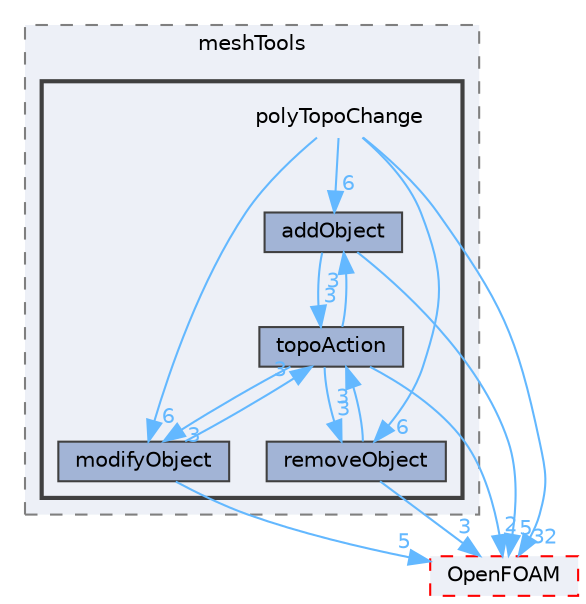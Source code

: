 digraph "src/meshTools/polyTopoChange"
{
 // LATEX_PDF_SIZE
  bgcolor="transparent";
  edge [fontname=Helvetica,fontsize=10,labelfontname=Helvetica,labelfontsize=10];
  node [fontname=Helvetica,fontsize=10,shape=box,height=0.2,width=0.4];
  compound=true
  subgraph clusterdir_ae30ad0bef50cf391b24c614251bb9fd {
    graph [ bgcolor="#edf0f7", pencolor="grey50", label="meshTools", fontname=Helvetica,fontsize=10 style="filled,dashed", URL="dir_ae30ad0bef50cf391b24c614251bb9fd.html",tooltip=""]
  subgraph clusterdir_c389f6a60c7943062c7641a3b8faf6d0 {
    graph [ bgcolor="#edf0f7", pencolor="grey25", label="", fontname=Helvetica,fontsize=10 style="filled,bold", URL="dir_c389f6a60c7943062c7641a3b8faf6d0.html",tooltip=""]
    dir_c389f6a60c7943062c7641a3b8faf6d0 [shape=plaintext, label="polyTopoChange"];
  dir_d60f334f04b4de4c8f8460c61deab33b [label="addObject", fillcolor="#a2b4d6", color="grey25", style="filled", URL="dir_d60f334f04b4de4c8f8460c61deab33b.html",tooltip=""];
  dir_34f097c66d70afc698a5066277825a88 [label="modifyObject", fillcolor="#a2b4d6", color="grey25", style="filled", URL="dir_34f097c66d70afc698a5066277825a88.html",tooltip=""];
  dir_8448cd87fd942d82b44ff209b9aee395 [label="removeObject", fillcolor="#a2b4d6", color="grey25", style="filled", URL="dir_8448cd87fd942d82b44ff209b9aee395.html",tooltip=""];
  dir_5c1d2e081e50ec792648faf9c1c563f2 [label="topoAction", fillcolor="#a2b4d6", color="grey25", style="filled", URL="dir_5c1d2e081e50ec792648faf9c1c563f2.html",tooltip=""];
  }
  }
  dir_c5473ff19b20e6ec4dfe5c310b3778a8 [label="OpenFOAM", fillcolor="#edf0f7", color="red", style="filled,dashed", URL="dir_c5473ff19b20e6ec4dfe5c310b3778a8.html",tooltip=""];
  dir_c389f6a60c7943062c7641a3b8faf6d0->dir_34f097c66d70afc698a5066277825a88 [headlabel="6", labeldistance=1.5 headhref="dir_002999_002423.html" href="dir_002999_002423.html" color="steelblue1" fontcolor="steelblue1"];
  dir_c389f6a60c7943062c7641a3b8faf6d0->dir_8448cd87fd942d82b44ff209b9aee395 [headlabel="6", labeldistance=1.5 headhref="dir_002999_003318.html" href="dir_002999_003318.html" color="steelblue1" fontcolor="steelblue1"];
  dir_c389f6a60c7943062c7641a3b8faf6d0->dir_c5473ff19b20e6ec4dfe5c310b3778a8 [headlabel="32", labeldistance=1.5 headhref="dir_002999_002695.html" href="dir_002999_002695.html" color="steelblue1" fontcolor="steelblue1"];
  dir_c389f6a60c7943062c7641a3b8faf6d0->dir_d60f334f04b4de4c8f8460c61deab33b [headlabel="6", labeldistance=1.5 headhref="dir_002999_000026.html" href="dir_002999_000026.html" color="steelblue1" fontcolor="steelblue1"];
  dir_d60f334f04b4de4c8f8460c61deab33b->dir_5c1d2e081e50ec792648faf9c1c563f2 [headlabel="3", labeldistance=1.5 headhref="dir_000026_004069.html" href="dir_000026_004069.html" color="steelblue1" fontcolor="steelblue1"];
  dir_d60f334f04b4de4c8f8460c61deab33b->dir_c5473ff19b20e6ec4dfe5c310b3778a8 [headlabel="5", labeldistance=1.5 headhref="dir_000026_002695.html" href="dir_000026_002695.html" color="steelblue1" fontcolor="steelblue1"];
  dir_34f097c66d70afc698a5066277825a88->dir_5c1d2e081e50ec792648faf9c1c563f2 [headlabel="3", labeldistance=1.5 headhref="dir_002423_004069.html" href="dir_002423_004069.html" color="steelblue1" fontcolor="steelblue1"];
  dir_34f097c66d70afc698a5066277825a88->dir_c5473ff19b20e6ec4dfe5c310b3778a8 [headlabel="5", labeldistance=1.5 headhref="dir_002423_002695.html" href="dir_002423_002695.html" color="steelblue1" fontcolor="steelblue1"];
  dir_8448cd87fd942d82b44ff209b9aee395->dir_5c1d2e081e50ec792648faf9c1c563f2 [headlabel="3", labeldistance=1.5 headhref="dir_003318_004069.html" href="dir_003318_004069.html" color="steelblue1" fontcolor="steelblue1"];
  dir_8448cd87fd942d82b44ff209b9aee395->dir_c5473ff19b20e6ec4dfe5c310b3778a8 [headlabel="3", labeldistance=1.5 headhref="dir_003318_002695.html" href="dir_003318_002695.html" color="steelblue1" fontcolor="steelblue1"];
  dir_5c1d2e081e50ec792648faf9c1c563f2->dir_34f097c66d70afc698a5066277825a88 [headlabel="3", labeldistance=1.5 headhref="dir_004069_002423.html" href="dir_004069_002423.html" color="steelblue1" fontcolor="steelblue1"];
  dir_5c1d2e081e50ec792648faf9c1c563f2->dir_8448cd87fd942d82b44ff209b9aee395 [headlabel="3", labeldistance=1.5 headhref="dir_004069_003318.html" href="dir_004069_003318.html" color="steelblue1" fontcolor="steelblue1"];
  dir_5c1d2e081e50ec792648faf9c1c563f2->dir_c5473ff19b20e6ec4dfe5c310b3778a8 [headlabel="2", labeldistance=1.5 headhref="dir_004069_002695.html" href="dir_004069_002695.html" color="steelblue1" fontcolor="steelblue1"];
  dir_5c1d2e081e50ec792648faf9c1c563f2->dir_d60f334f04b4de4c8f8460c61deab33b [headlabel="3", labeldistance=1.5 headhref="dir_004069_000026.html" href="dir_004069_000026.html" color="steelblue1" fontcolor="steelblue1"];
}
